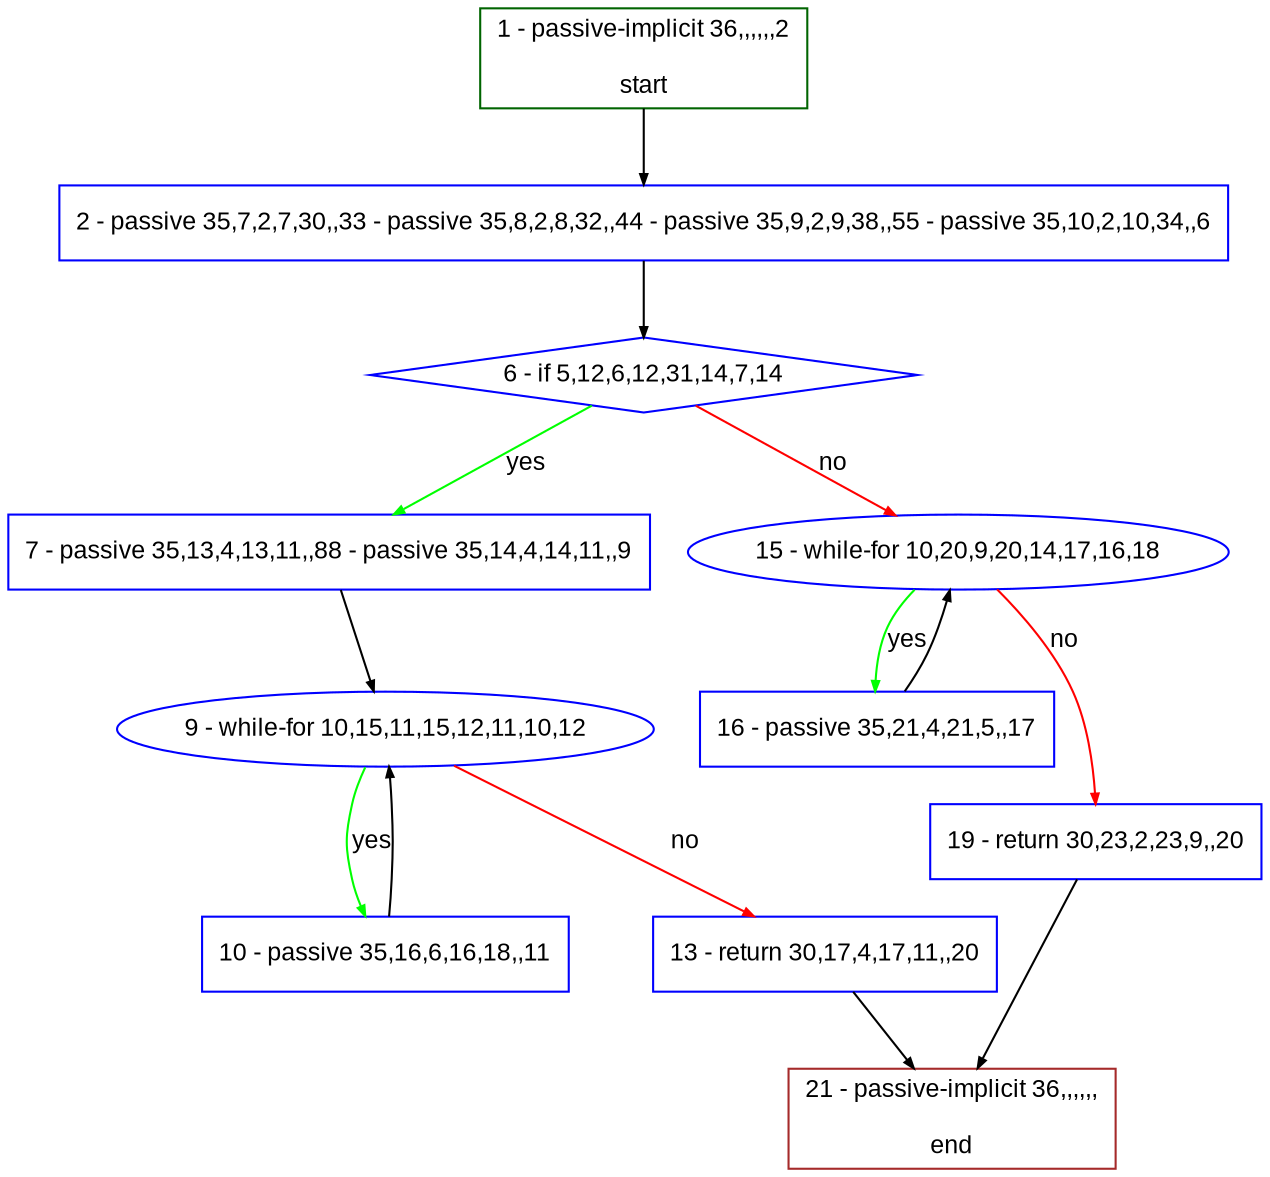 digraph "" {
  graph [bgcolor="white", fillcolor="#FFFFCC", pack="true", packmode="clust", fontname="Arial", label="", fontsize="12", compound="true", style="rounded,filled"];
  node [node_initialized="no", fillcolor="white", fontname="Arial", label="", color="grey", fontsize="12", fixedsize="false", compound="true", shape="rectangle", style="filled"];
  edge [arrowtail="none", lhead="", fontcolor="black", fontname="Arial", label="", color="black", fontsize="12", arrowhead="normal", arrowsize="0.5", compound="true", ltail="", dir="forward"];
  __N1 [fillcolor="#ffffff", label="2 - passive 35,7,2,7,30,,33 - passive 35,8,2,8,32,,44 - passive 35,9,2,9,38,,55 - passive 35,10,2,10,34,,6", color="#0000ff", shape="box", style="filled"];
  __N2 [fillcolor="#ffffff", label="1 - passive-implicit 36,,,,,,2\n\nstart", color="#006400", shape="box", style="filled"];
  __N3 [fillcolor="#ffffff", label="6 - if 5,12,6,12,31,14,7,14", color="#0000ff", shape="diamond", style="filled"];
  __N4 [fillcolor="#ffffff", label="7 - passive 35,13,4,13,11,,88 - passive 35,14,4,14,11,,9", color="#0000ff", shape="box", style="filled"];
  __N5 [fillcolor="#ffffff", label="15 - while-for 10,20,9,20,14,17,16,18", color="#0000ff", shape="oval", style="filled"];
  __N6 [fillcolor="#ffffff", label="9 - while-for 10,15,11,15,12,11,10,12", color="#0000ff", shape="oval", style="filled"];
  __N7 [fillcolor="#ffffff", label="10 - passive 35,16,6,16,18,,11", color="#0000ff", shape="box", style="filled"];
  __N8 [fillcolor="#ffffff", label="13 - return 30,17,4,17,11,,20", color="#0000ff", shape="box", style="filled"];
  __N9 [fillcolor="#ffffff", label="21 - passive-implicit 36,,,,,,\n\nend", color="#a52a2a", shape="box", style="filled"];
  __N10 [fillcolor="#ffffff", label="16 - passive 35,21,4,21,5,,17", color="#0000ff", shape="box", style="filled"];
  __N11 [fillcolor="#ffffff", label="19 - return 30,23,2,23,9,,20", color="#0000ff", shape="box", style="filled"];
  __N2 -> __N1 [arrowtail="none", color="#000000", label="", arrowhead="normal", dir="forward"];
  __N1 -> __N3 [arrowtail="none", color="#000000", label="", arrowhead="normal", dir="forward"];
  __N3 -> __N4 [arrowtail="none", color="#00ff00", label="yes", arrowhead="normal", dir="forward"];
  __N3 -> __N5 [arrowtail="none", color="#ff0000", label="no", arrowhead="normal", dir="forward"];
  __N4 -> __N6 [arrowtail="none", color="#000000", label="", arrowhead="normal", dir="forward"];
  __N6 -> __N7 [arrowtail="none", color="#00ff00", label="yes", arrowhead="normal", dir="forward"];
  __N7 -> __N6 [arrowtail="none", color="#000000", label="", arrowhead="normal", dir="forward"];
  __N6 -> __N8 [arrowtail="none", color="#ff0000", label="no", arrowhead="normal", dir="forward"];
  __N8 -> __N9 [arrowtail="none", color="#000000", label="", arrowhead="normal", dir="forward"];
  __N5 -> __N10 [arrowtail="none", color="#00ff00", label="yes", arrowhead="normal", dir="forward"];
  __N10 -> __N5 [arrowtail="none", color="#000000", label="", arrowhead="normal", dir="forward"];
  __N5 -> __N11 [arrowtail="none", color="#ff0000", label="no", arrowhead="normal", dir="forward"];
  __N11 -> __N9 [arrowtail="none", color="#000000", label="", arrowhead="normal", dir="forward"];
}
